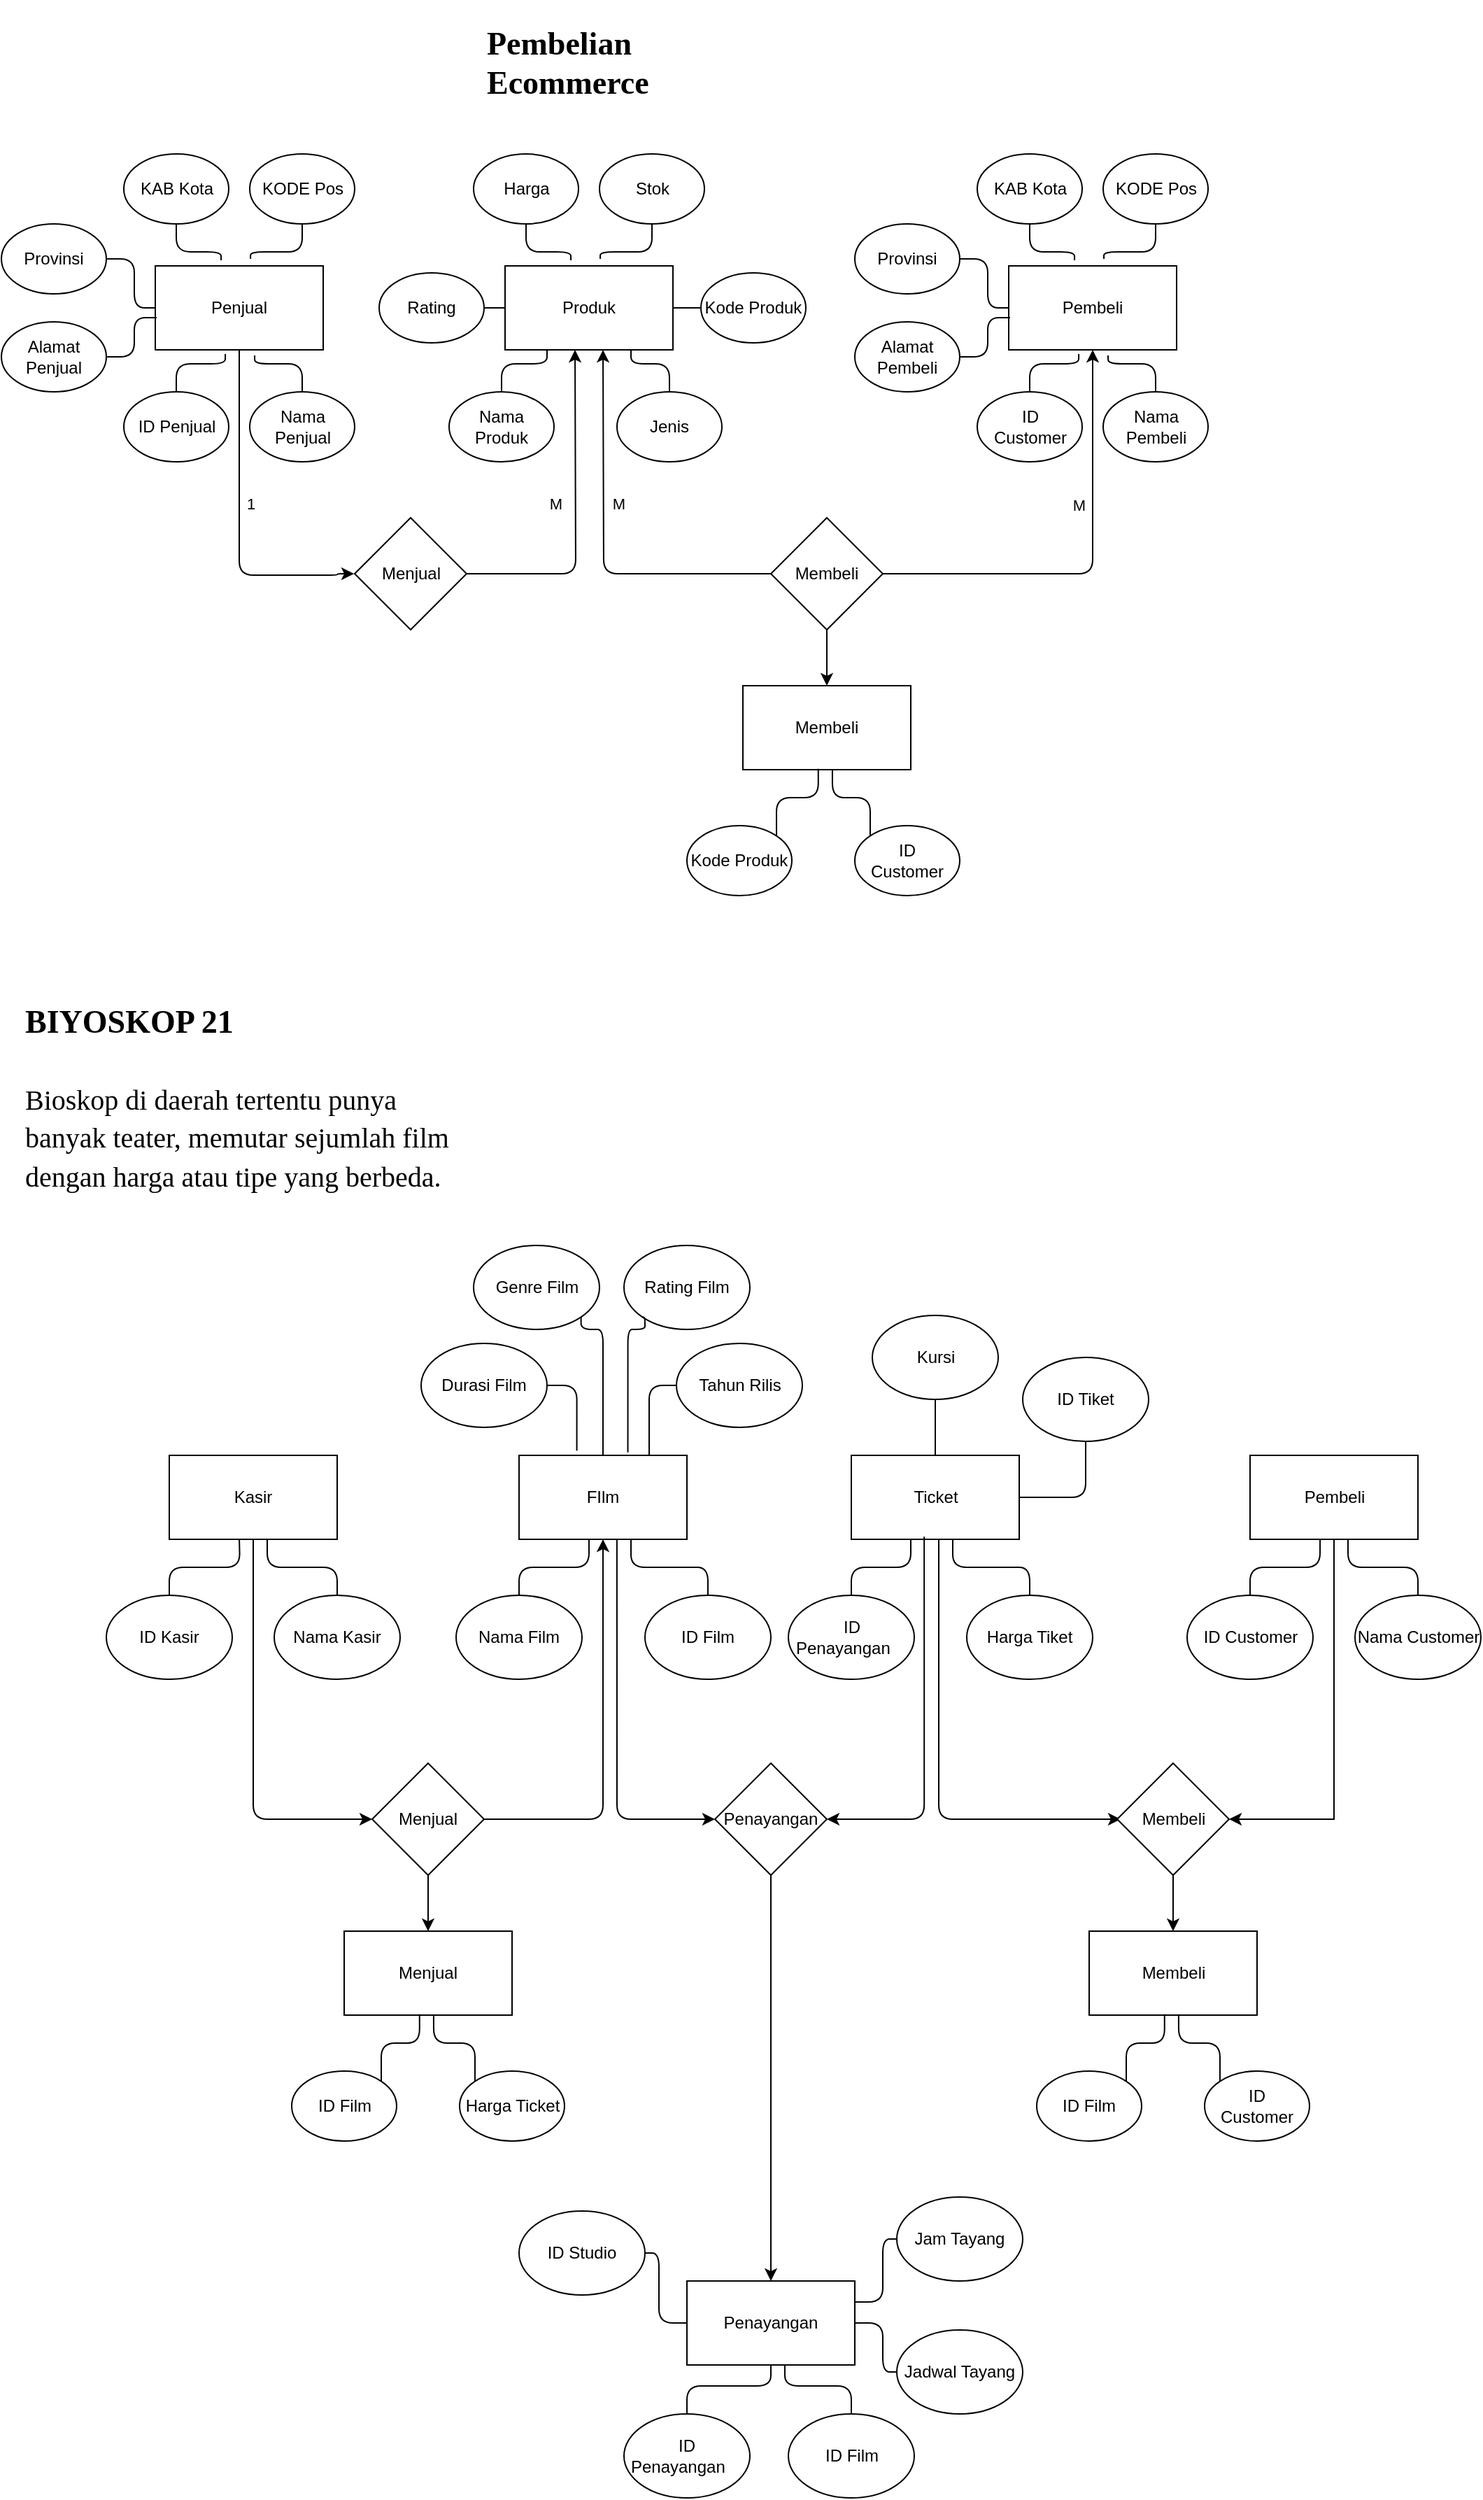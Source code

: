 <mxfile version="24.0.0" type="github">
  <diagram name="Page-1" id="79oRfjms0OCHbmcxYFP_">
    <mxGraphModel dx="1640" dy="943" grid="1" gridSize="10" guides="1" tooltips="1" connect="1" arrows="1" fold="1" page="1" pageScale="1" pageWidth="850" pageHeight="1100" math="0" shadow="0">
      <root>
        <mxCell id="0" />
        <mxCell id="1" parent="0" />
        <mxCell id="weETAlONGDyQjFe2pRTI-1" value="Pembelian Ecommerce" style="text;strokeColor=none;align=left;fillColor=none;html=1;verticalAlign=middle;whiteSpace=wrap;rounded=0;fontSize=23;fontFamily=Tahoma;fontStyle=1" vertex="1" parent="1">
          <mxGeometry x="375" y="60" width="220" height="90" as="geometry" />
        </mxCell>
        <mxCell id="weETAlONGDyQjFe2pRTI-2" value="Penjual" style="rounded=0;whiteSpace=wrap;html=1;" vertex="1" parent="1">
          <mxGeometry x="140" y="250" width="120" height="60" as="geometry" />
        </mxCell>
        <mxCell id="weETAlONGDyQjFe2pRTI-6" value="ID Penjual" style="ellipse;whiteSpace=wrap;html=1;" vertex="1" parent="1">
          <mxGeometry x="117.5" y="340" width="75" height="50" as="geometry" />
        </mxCell>
        <mxCell id="weETAlONGDyQjFe2pRTI-7" value="Nama Penjual" style="ellipse;whiteSpace=wrap;html=1;" vertex="1" parent="1">
          <mxGeometry x="207.5" y="340" width="75" height="50" as="geometry" />
        </mxCell>
        <mxCell id="weETAlONGDyQjFe2pRTI-8" value="Alamat Penjual" style="ellipse;whiteSpace=wrap;html=1;" vertex="1" parent="1">
          <mxGeometry x="30" y="290" width="75" height="50" as="geometry" />
        </mxCell>
        <mxCell id="weETAlONGDyQjFe2pRTI-24" style="edgeStyle=orthogonalEdgeStyle;rounded=1;orthogonalLoop=1;jettySize=auto;html=1;endArrow=none;endFill=0;curved=0;" edge="1" parent="1" source="weETAlONGDyQjFe2pRTI-9" target="weETAlONGDyQjFe2pRTI-2">
          <mxGeometry relative="1" as="geometry" />
        </mxCell>
        <mxCell id="weETAlONGDyQjFe2pRTI-9" value="Provinsi&lt;span style=&quot;color: rgba(0, 0, 0, 0); font-family: monospace; font-size: 0px; text-align: start; text-wrap: nowrap;&quot;&gt;%3CmxGraphModel%3E%3Croot%3E%3CmxCell%20id%3D%220%22%2F%3E%3CmxCell%20id%3D%221%22%20parent%3D%220%22%2F%3E%3CmxCell%20id%3D%222%22%20value%3D%22Alamat%20Penjual%22%20style%3D%22ellipse%3BwhiteSpace%3Dwrap%3Bhtml%3D1%3B%22%20vertex%3D%221%22%20parent%3D%221%22%3E%3CmxGeometry%20x%3D%2242.5%22%20y%3D%22255%22%20width%3D%2275%22%20height%3D%2250%22%20as%3D%22geometry%22%2F%3E%3C%2FmxCell%3E%3C%2Froot%3E%3C%2FmxGraphModel%3E&lt;/span&gt;" style="ellipse;whiteSpace=wrap;html=1;" vertex="1" parent="1">
          <mxGeometry x="30" y="220" width="75" height="50" as="geometry" />
        </mxCell>
        <mxCell id="weETAlONGDyQjFe2pRTI-10" value="KAB Kota" style="ellipse;whiteSpace=wrap;html=1;" vertex="1" parent="1">
          <mxGeometry x="117.5" y="170" width="75" height="50" as="geometry" />
        </mxCell>
        <mxCell id="weETAlONGDyQjFe2pRTI-12" value="KODE Pos" style="ellipse;whiteSpace=wrap;html=1;" vertex="1" parent="1">
          <mxGeometry x="207.5" y="170" width="75" height="50" as="geometry" />
        </mxCell>
        <mxCell id="weETAlONGDyQjFe2pRTI-25" style="edgeStyle=orthogonalEdgeStyle;rounded=1;orthogonalLoop=1;jettySize=auto;html=1;entryX=0.008;entryY=0.617;entryDx=0;entryDy=0;entryPerimeter=0;endArrow=none;endFill=0;curved=0;" edge="1" parent="1" source="weETAlONGDyQjFe2pRTI-8" target="weETAlONGDyQjFe2pRTI-2">
          <mxGeometry relative="1" as="geometry" />
        </mxCell>
        <mxCell id="weETAlONGDyQjFe2pRTI-28" style="edgeStyle=orthogonalEdgeStyle;rounded=1;orthogonalLoop=1;jettySize=auto;html=1;exitX=0.5;exitY=1;exitDx=0;exitDy=0;entryX=0.392;entryY=-0.067;entryDx=0;entryDy=0;entryPerimeter=0;endArrow=none;endFill=0;curved=0;" edge="1" parent="1" source="weETAlONGDyQjFe2pRTI-10" target="weETAlONGDyQjFe2pRTI-2">
          <mxGeometry relative="1" as="geometry" />
        </mxCell>
        <mxCell id="weETAlONGDyQjFe2pRTI-29" style="edgeStyle=orthogonalEdgeStyle;rounded=1;orthogonalLoop=1;jettySize=auto;html=1;exitX=0.5;exitY=1;exitDx=0;exitDy=0;entryX=0.567;entryY=-0.083;entryDx=0;entryDy=0;entryPerimeter=0;endArrow=none;endFill=0;curved=0;" edge="1" parent="1" source="weETAlONGDyQjFe2pRTI-12" target="weETAlONGDyQjFe2pRTI-2">
          <mxGeometry relative="1" as="geometry" />
        </mxCell>
        <mxCell id="weETAlONGDyQjFe2pRTI-30" style="edgeStyle=orthogonalEdgeStyle;rounded=1;orthogonalLoop=1;jettySize=auto;html=1;exitX=0.5;exitY=0;exitDx=0;exitDy=0;entryX=0.592;entryY=1.067;entryDx=0;entryDy=0;entryPerimeter=0;endArrow=none;endFill=0;curved=0;" edge="1" parent="1" source="weETAlONGDyQjFe2pRTI-7" target="weETAlONGDyQjFe2pRTI-2">
          <mxGeometry relative="1" as="geometry" />
        </mxCell>
        <mxCell id="weETAlONGDyQjFe2pRTI-31" style="edgeStyle=orthogonalEdgeStyle;rounded=1;orthogonalLoop=1;jettySize=auto;html=1;exitX=0.5;exitY=0;exitDx=0;exitDy=0;entryX=0.417;entryY=1.05;entryDx=0;entryDy=0;entryPerimeter=0;endArrow=none;endFill=0;curved=0;" edge="1" parent="1" source="weETAlONGDyQjFe2pRTI-6" target="weETAlONGDyQjFe2pRTI-2">
          <mxGeometry relative="1" as="geometry" />
        </mxCell>
        <mxCell id="weETAlONGDyQjFe2pRTI-33" value="Produk" style="rounded=0;whiteSpace=wrap;html=1;" vertex="1" parent="1">
          <mxGeometry x="390" y="250" width="120" height="60" as="geometry" />
        </mxCell>
        <mxCell id="weETAlONGDyQjFe2pRTI-34" value="Nama Produk" style="ellipse;whiteSpace=wrap;html=1;" vertex="1" parent="1">
          <mxGeometry x="350" y="340" width="75" height="50" as="geometry" />
        </mxCell>
        <mxCell id="weETAlONGDyQjFe2pRTI-35" value="Jenis" style="ellipse;whiteSpace=wrap;html=1;" vertex="1" parent="1">
          <mxGeometry x="470" y="340" width="75" height="50" as="geometry" />
        </mxCell>
        <mxCell id="weETAlONGDyQjFe2pRTI-37" style="edgeStyle=orthogonalEdgeStyle;rounded=1;orthogonalLoop=1;jettySize=auto;html=1;endArrow=none;endFill=0;curved=0;" edge="1" parent="1" source="weETAlONGDyQjFe2pRTI-38" target="weETAlONGDyQjFe2pRTI-33">
          <mxGeometry relative="1" as="geometry" />
        </mxCell>
        <mxCell id="weETAlONGDyQjFe2pRTI-38" value="Rating" style="ellipse;whiteSpace=wrap;html=1;" vertex="1" parent="1">
          <mxGeometry x="300" y="255" width="75" height="50" as="geometry" />
        </mxCell>
        <mxCell id="weETAlONGDyQjFe2pRTI-39" value="Harga" style="ellipse;whiteSpace=wrap;html=1;" vertex="1" parent="1">
          <mxGeometry x="367.5" y="170" width="75" height="50" as="geometry" />
        </mxCell>
        <mxCell id="weETAlONGDyQjFe2pRTI-40" value="Stok" style="ellipse;whiteSpace=wrap;html=1;" vertex="1" parent="1">
          <mxGeometry x="457.5" y="170" width="75" height="50" as="geometry" />
        </mxCell>
        <mxCell id="weETAlONGDyQjFe2pRTI-42" style="edgeStyle=orthogonalEdgeStyle;rounded=1;orthogonalLoop=1;jettySize=auto;html=1;exitX=0.5;exitY=1;exitDx=0;exitDy=0;entryX=0.392;entryY=-0.067;entryDx=0;entryDy=0;entryPerimeter=0;endArrow=none;endFill=0;curved=0;" edge="1" parent="1" source="weETAlONGDyQjFe2pRTI-39" target="weETAlONGDyQjFe2pRTI-33">
          <mxGeometry relative="1" as="geometry" />
        </mxCell>
        <mxCell id="weETAlONGDyQjFe2pRTI-43" style="edgeStyle=orthogonalEdgeStyle;rounded=1;orthogonalLoop=1;jettySize=auto;html=1;exitX=0.5;exitY=1;exitDx=0;exitDy=0;entryX=0.567;entryY=-0.083;entryDx=0;entryDy=0;entryPerimeter=0;endArrow=none;endFill=0;curved=0;" edge="1" parent="1" source="weETAlONGDyQjFe2pRTI-40" target="weETAlONGDyQjFe2pRTI-33">
          <mxGeometry relative="1" as="geometry" />
        </mxCell>
        <mxCell id="weETAlONGDyQjFe2pRTI-44" style="edgeStyle=orthogonalEdgeStyle;rounded=1;orthogonalLoop=1;jettySize=auto;html=1;exitX=0.5;exitY=0;exitDx=0;exitDy=0;entryX=0.75;entryY=1;entryDx=0;entryDy=0;endArrow=none;endFill=0;curved=0;" edge="1" parent="1" source="weETAlONGDyQjFe2pRTI-35" target="weETAlONGDyQjFe2pRTI-33">
          <mxGeometry relative="1" as="geometry" />
        </mxCell>
        <mxCell id="weETAlONGDyQjFe2pRTI-45" style="edgeStyle=orthogonalEdgeStyle;rounded=1;orthogonalLoop=1;jettySize=auto;html=1;exitX=0.5;exitY=0;exitDx=0;exitDy=0;entryX=0.25;entryY=1;entryDx=0;entryDy=0;endArrow=none;endFill=0;curved=0;" edge="1" parent="1" source="weETAlONGDyQjFe2pRTI-34" target="weETAlONGDyQjFe2pRTI-33">
          <mxGeometry relative="1" as="geometry" />
        </mxCell>
        <mxCell id="weETAlONGDyQjFe2pRTI-47" style="edgeStyle=orthogonalEdgeStyle;rounded=1;orthogonalLoop=1;jettySize=auto;html=1;exitX=0;exitY=0.5;exitDx=0;exitDy=0;entryX=1;entryY=0.5;entryDx=0;entryDy=0;endArrow=none;endFill=0;curved=0;" edge="1" parent="1" source="weETAlONGDyQjFe2pRTI-46" target="weETAlONGDyQjFe2pRTI-33">
          <mxGeometry relative="1" as="geometry" />
        </mxCell>
        <mxCell id="weETAlONGDyQjFe2pRTI-46" value="Kode Produk" style="ellipse;whiteSpace=wrap;html=1;" vertex="1" parent="1">
          <mxGeometry x="530" y="255" width="75" height="50" as="geometry" />
        </mxCell>
        <mxCell id="weETAlONGDyQjFe2pRTI-48" value="Pembeli" style="rounded=0;whiteSpace=wrap;html=1;" vertex="1" parent="1">
          <mxGeometry x="750" y="250" width="120" height="60" as="geometry" />
        </mxCell>
        <mxCell id="weETAlONGDyQjFe2pRTI-49" value="ID &lt;br&gt;Customer" style="ellipse;whiteSpace=wrap;html=1;" vertex="1" parent="1">
          <mxGeometry x="727.5" y="340" width="75" height="50" as="geometry" />
        </mxCell>
        <mxCell id="weETAlONGDyQjFe2pRTI-50" value="Nama Pembeli" style="ellipse;whiteSpace=wrap;html=1;" vertex="1" parent="1">
          <mxGeometry x="817.5" y="340" width="75" height="50" as="geometry" />
        </mxCell>
        <mxCell id="weETAlONGDyQjFe2pRTI-51" value="Alamat Pembeli" style="ellipse;whiteSpace=wrap;html=1;" vertex="1" parent="1">
          <mxGeometry x="640" y="290" width="75" height="50" as="geometry" />
        </mxCell>
        <mxCell id="weETAlONGDyQjFe2pRTI-52" style="edgeStyle=orthogonalEdgeStyle;rounded=1;orthogonalLoop=1;jettySize=auto;html=1;endArrow=none;endFill=0;curved=0;" edge="1" parent="1" source="weETAlONGDyQjFe2pRTI-53" target="weETAlONGDyQjFe2pRTI-48">
          <mxGeometry relative="1" as="geometry" />
        </mxCell>
        <mxCell id="weETAlONGDyQjFe2pRTI-53" value="Provinsi&lt;span style=&quot;color: rgba(0, 0, 0, 0); font-family: monospace; font-size: 0px; text-align: start; text-wrap: nowrap;&quot;&gt;%3CmxGraphModel%3E%3Croot%3E%3CmxCell%20id%3D%220%22%2F%3E%3CmxCell%20id%3D%221%22%20parent%3D%220%22%2F%3E%3CmxCell%20id%3D%222%22%20value%3D%22Alamat%20Penjual%22%20style%3D%22ellipse%3BwhiteSpace%3Dwrap%3Bhtml%3D1%3B%22%20vertex%3D%221%22%20parent%3D%221%22%3E%3CmxGeometry%20x%3D%2242.5%22%20y%3D%22255%22%20width%3D%2275%22%20height%3D%2250%22%20as%3D%22geometry%22%2F%3E%3C%2FmxCell%3E%3C%2Froot%3E%3C%2FmxGraphModel%3E&lt;/span&gt;" style="ellipse;whiteSpace=wrap;html=1;" vertex="1" parent="1">
          <mxGeometry x="640" y="220" width="75" height="50" as="geometry" />
        </mxCell>
        <mxCell id="weETAlONGDyQjFe2pRTI-54" value="KAB Kota" style="ellipse;whiteSpace=wrap;html=1;" vertex="1" parent="1">
          <mxGeometry x="727.5" y="170" width="75" height="50" as="geometry" />
        </mxCell>
        <mxCell id="weETAlONGDyQjFe2pRTI-55" value="KODE Pos" style="ellipse;whiteSpace=wrap;html=1;" vertex="1" parent="1">
          <mxGeometry x="817.5" y="170" width="75" height="50" as="geometry" />
        </mxCell>
        <mxCell id="weETAlONGDyQjFe2pRTI-56" style="edgeStyle=orthogonalEdgeStyle;rounded=1;orthogonalLoop=1;jettySize=auto;html=1;entryX=0.008;entryY=0.617;entryDx=0;entryDy=0;entryPerimeter=0;endArrow=none;endFill=0;curved=0;" edge="1" parent="1" source="weETAlONGDyQjFe2pRTI-51" target="weETAlONGDyQjFe2pRTI-48">
          <mxGeometry relative="1" as="geometry" />
        </mxCell>
        <mxCell id="weETAlONGDyQjFe2pRTI-57" style="edgeStyle=orthogonalEdgeStyle;rounded=1;orthogonalLoop=1;jettySize=auto;html=1;exitX=0.5;exitY=1;exitDx=0;exitDy=0;entryX=0.392;entryY=-0.067;entryDx=0;entryDy=0;entryPerimeter=0;endArrow=none;endFill=0;curved=0;" edge="1" parent="1" source="weETAlONGDyQjFe2pRTI-54" target="weETAlONGDyQjFe2pRTI-48">
          <mxGeometry relative="1" as="geometry" />
        </mxCell>
        <mxCell id="weETAlONGDyQjFe2pRTI-58" style="edgeStyle=orthogonalEdgeStyle;rounded=1;orthogonalLoop=1;jettySize=auto;html=1;exitX=0.5;exitY=1;exitDx=0;exitDy=0;entryX=0.567;entryY=-0.083;entryDx=0;entryDy=0;entryPerimeter=0;endArrow=none;endFill=0;curved=0;" edge="1" parent="1" source="weETAlONGDyQjFe2pRTI-55" target="weETAlONGDyQjFe2pRTI-48">
          <mxGeometry relative="1" as="geometry" />
        </mxCell>
        <mxCell id="weETAlONGDyQjFe2pRTI-59" style="edgeStyle=orthogonalEdgeStyle;rounded=1;orthogonalLoop=1;jettySize=auto;html=1;exitX=0.5;exitY=0;exitDx=0;exitDy=0;entryX=0.592;entryY=1.067;entryDx=0;entryDy=0;entryPerimeter=0;endArrow=none;endFill=0;curved=0;" edge="1" parent="1" source="weETAlONGDyQjFe2pRTI-50" target="weETAlONGDyQjFe2pRTI-48">
          <mxGeometry relative="1" as="geometry" />
        </mxCell>
        <mxCell id="weETAlONGDyQjFe2pRTI-60" style="edgeStyle=orthogonalEdgeStyle;rounded=1;orthogonalLoop=1;jettySize=auto;html=1;exitX=0.5;exitY=0;exitDx=0;exitDy=0;entryX=0.417;entryY=1.05;entryDx=0;entryDy=0;entryPerimeter=0;endArrow=none;endFill=0;curved=0;" edge="1" parent="1" source="weETAlONGDyQjFe2pRTI-49" target="weETAlONGDyQjFe2pRTI-48">
          <mxGeometry relative="1" as="geometry" />
        </mxCell>
        <mxCell id="weETAlONGDyQjFe2pRTI-62" style="edgeStyle=orthogonalEdgeStyle;rounded=1;orthogonalLoop=1;jettySize=auto;html=1;entryX=0.5;entryY=1;entryDx=0;entryDy=0;endArrow=none;endFill=0;curved=0;startArrow=classic;startFill=1;fontSize=15;" edge="1" parent="1" target="weETAlONGDyQjFe2pRTI-2">
          <mxGeometry relative="1" as="geometry">
            <mxPoint x="282" y="470" as="sourcePoint" />
            <Array as="points">
              <mxPoint x="270" y="470" />
              <mxPoint x="270" y="471" />
              <mxPoint x="200" y="471" />
            </Array>
          </mxGeometry>
        </mxCell>
        <mxCell id="weETAlONGDyQjFe2pRTI-69" value="1" style="edgeLabel;html=1;align=center;verticalAlign=middle;resizable=0;points=[];" vertex="1" connectable="0" parent="weETAlONGDyQjFe2pRTI-62">
          <mxGeometry x="-0.81" y="-1" relative="1" as="geometry">
            <mxPoint x="-52" y="-50" as="offset" />
          </mxGeometry>
        </mxCell>
        <mxCell id="weETAlONGDyQjFe2pRTI-61" value="Menjual" style="rhombus;whiteSpace=wrap;html=1;" vertex="1" parent="1">
          <mxGeometry x="282.5" y="430" width="80" height="80" as="geometry" />
        </mxCell>
        <mxCell id="weETAlONGDyQjFe2pRTI-65" style="edgeStyle=orthogonalEdgeStyle;rounded=1;orthogonalLoop=1;jettySize=auto;html=1;exitX=1;exitY=0.5;exitDx=0;exitDy=0;entryX=0.5;entryY=1;entryDx=0;entryDy=0;endArrow=classic;endFill=1;curved=0;startArrow=none;startFill=0;" edge="1" parent="1" source="weETAlONGDyQjFe2pRTI-64" target="weETAlONGDyQjFe2pRTI-48">
          <mxGeometry relative="1" as="geometry" />
        </mxCell>
        <mxCell id="weETAlONGDyQjFe2pRTI-75" value="M" style="edgeLabel;html=1;align=center;verticalAlign=middle;resizable=0;points=[];" vertex="1" connectable="0" parent="weETAlONGDyQjFe2pRTI-65">
          <mxGeometry x="0.284" y="1" relative="1" as="geometry">
            <mxPoint x="-9" as="offset" />
          </mxGeometry>
        </mxCell>
        <mxCell id="weETAlONGDyQjFe2pRTI-66" style="edgeStyle=orthogonalEdgeStyle;rounded=1;orthogonalLoop=1;jettySize=auto;html=1;exitX=0;exitY=0.5;exitDx=0;exitDy=0;curved=0;endArrow=classic;endFill=1;startArrow=none;startFill=0;" edge="1" parent="1" source="weETAlONGDyQjFe2pRTI-64">
          <mxGeometry relative="1" as="geometry">
            <mxPoint x="460" y="310" as="targetPoint" />
          </mxGeometry>
        </mxCell>
        <mxCell id="weETAlONGDyQjFe2pRTI-74" value="M" style="edgeLabel;html=1;align=center;verticalAlign=middle;resizable=0;points=[];" vertex="1" connectable="0" parent="weETAlONGDyQjFe2pRTI-66">
          <mxGeometry x="0.213" y="1" relative="1" as="geometry">
            <mxPoint x="11" as="offset" />
          </mxGeometry>
        </mxCell>
        <mxCell id="weETAlONGDyQjFe2pRTI-79" style="edgeStyle=orthogonalEdgeStyle;rounded=0;orthogonalLoop=1;jettySize=auto;html=1;exitX=0.5;exitY=1;exitDx=0;exitDy=0;" edge="1" parent="1" source="weETAlONGDyQjFe2pRTI-64" target="weETAlONGDyQjFe2pRTI-76">
          <mxGeometry relative="1" as="geometry" />
        </mxCell>
        <mxCell id="weETAlONGDyQjFe2pRTI-64" value="Membeli" style="rhombus;whiteSpace=wrap;html=1;" vertex="1" parent="1">
          <mxGeometry x="580" y="430" width="80" height="80" as="geometry" />
        </mxCell>
        <mxCell id="weETAlONGDyQjFe2pRTI-67" style="edgeStyle=orthogonalEdgeStyle;rounded=1;orthogonalLoop=1;jettySize=auto;html=1;exitX=1;exitY=0.5;exitDx=0;exitDy=0;endArrow=classic;endFill=1;curved=0;" edge="1" parent="1" source="weETAlONGDyQjFe2pRTI-61">
          <mxGeometry relative="1" as="geometry">
            <mxPoint x="440" y="310" as="targetPoint" />
          </mxGeometry>
        </mxCell>
        <mxCell id="weETAlONGDyQjFe2pRTI-71" value="M" style="edgeLabel;html=1;align=center;verticalAlign=middle;resizable=0;points=[];" vertex="1" connectable="0" parent="weETAlONGDyQjFe2pRTI-67">
          <mxGeometry x="-0.878" y="-1" relative="1" as="geometry">
            <mxPoint x="49" y="-51" as="offset" />
          </mxGeometry>
        </mxCell>
        <mxCell id="weETAlONGDyQjFe2pRTI-76" value="Membeli" style="rounded=0;whiteSpace=wrap;html=1;" vertex="1" parent="1">
          <mxGeometry x="560" y="550" width="120" height="60" as="geometry" />
        </mxCell>
        <mxCell id="weETAlONGDyQjFe2pRTI-77" value="ID&lt;br&gt;Customer" style="ellipse;whiteSpace=wrap;html=1;" vertex="1" parent="1">
          <mxGeometry x="640" y="650" width="75" height="50" as="geometry" />
        </mxCell>
        <mxCell id="weETAlONGDyQjFe2pRTI-78" value="Kode Produk" style="ellipse;whiteSpace=wrap;html=1;" vertex="1" parent="1">
          <mxGeometry x="520" y="650" width="75" height="50" as="geometry" />
        </mxCell>
        <mxCell id="weETAlONGDyQjFe2pRTI-80" style="edgeStyle=orthogonalEdgeStyle;rounded=1;orthogonalLoop=1;jettySize=auto;html=1;exitX=1;exitY=0;exitDx=0;exitDy=0;entryX=0.449;entryY=0.99;entryDx=0;entryDy=0;entryPerimeter=0;curved=0;endArrow=none;endFill=0;" edge="1" parent="1" source="weETAlONGDyQjFe2pRTI-78" target="weETAlONGDyQjFe2pRTI-76">
          <mxGeometry relative="1" as="geometry" />
        </mxCell>
        <mxCell id="weETAlONGDyQjFe2pRTI-83" style="edgeStyle=orthogonalEdgeStyle;rounded=1;orthogonalLoop=1;jettySize=auto;html=1;exitX=0;exitY=0;exitDx=0;exitDy=0;entryX=0.533;entryY=1;entryDx=0;entryDy=0;entryPerimeter=0;curved=0;endArrow=none;endFill=0;" edge="1" parent="1" source="weETAlONGDyQjFe2pRTI-77" target="weETAlONGDyQjFe2pRTI-76">
          <mxGeometry relative="1" as="geometry" />
        </mxCell>
        <mxCell id="weETAlONGDyQjFe2pRTI-85" value="BIYOSKOP 21&lt;br&gt;&lt;br&gt;&lt;span style=&quot;font-weight: normal;&quot;&gt;&lt;font style=&quot;font-size: 20px;&quot;&gt;Bioskop di daerah tertentu punya banyak teater, memutar sejumlah film dengan harga atau tipe yang berbeda.&lt;/font&gt;&lt;/span&gt;" style="text;strokeColor=none;align=left;fillColor=none;html=1;verticalAlign=middle;whiteSpace=wrap;rounded=0;fontSize=23;fontFamily=Tahoma;fontStyle=1" vertex="1" parent="1">
          <mxGeometry x="45" y="730" width="330" height="230" as="geometry" />
        </mxCell>
        <mxCell id="weETAlONGDyQjFe2pRTI-86" value="Kasir" style="rounded=0;whiteSpace=wrap;html=1;" vertex="1" parent="1">
          <mxGeometry x="150" y="1100" width="120" height="60" as="geometry" />
        </mxCell>
        <mxCell id="weETAlONGDyQjFe2pRTI-93" value="" style="edgeStyle=orthogonalEdgeStyle;rounded=1;orthogonalLoop=1;jettySize=auto;html=1;curved=0;endArrow=none;endFill=0;" edge="1" parent="1" source="weETAlONGDyQjFe2pRTI-87" target="weETAlONGDyQjFe2pRTI-86">
          <mxGeometry relative="1" as="geometry">
            <Array as="points">
              <mxPoint x="270" y="1180" />
              <mxPoint x="220" y="1180" />
            </Array>
          </mxGeometry>
        </mxCell>
        <mxCell id="weETAlONGDyQjFe2pRTI-87" value="Nama Kasir" style="ellipse;whiteSpace=wrap;html=1;" vertex="1" parent="1">
          <mxGeometry x="225" y="1200" width="90" height="60" as="geometry" />
        </mxCell>
        <mxCell id="weETAlONGDyQjFe2pRTI-88" value="ID Kasir" style="ellipse;whiteSpace=wrap;html=1;" vertex="1" parent="1">
          <mxGeometry x="105" y="1200" width="90" height="60" as="geometry" />
        </mxCell>
        <mxCell id="weETAlONGDyQjFe2pRTI-92" style="edgeStyle=orthogonalEdgeStyle;rounded=1;orthogonalLoop=1;jettySize=auto;html=1;exitX=0.5;exitY=0;exitDx=0;exitDy=0;entryX=0.417;entryY=1;entryDx=0;entryDy=0;entryPerimeter=0;curved=0;endArrow=none;endFill=0;" edge="1" parent="1" source="weETAlONGDyQjFe2pRTI-88">
          <mxGeometry relative="1" as="geometry">
            <mxPoint x="200.04" y="1160" as="targetPoint" />
          </mxGeometry>
        </mxCell>
        <mxCell id="weETAlONGDyQjFe2pRTI-95" value="Pembeli" style="rounded=0;whiteSpace=wrap;html=1;" vertex="1" parent="1">
          <mxGeometry x="922.5" y="1100" width="120" height="60" as="geometry" />
        </mxCell>
        <mxCell id="weETAlONGDyQjFe2pRTI-96" value="" style="edgeStyle=orthogonalEdgeStyle;rounded=1;orthogonalLoop=1;jettySize=auto;html=1;curved=0;endArrow=none;endFill=0;" edge="1" parent="1" source="weETAlONGDyQjFe2pRTI-97" target="weETAlONGDyQjFe2pRTI-95">
          <mxGeometry relative="1" as="geometry">
            <Array as="points">
              <mxPoint x="1042.5" y="1180" />
              <mxPoint x="992.5" y="1180" />
            </Array>
          </mxGeometry>
        </mxCell>
        <mxCell id="weETAlONGDyQjFe2pRTI-97" value="Nama Customer" style="ellipse;whiteSpace=wrap;html=1;" vertex="1" parent="1">
          <mxGeometry x="997.5" y="1200" width="90" height="60" as="geometry" />
        </mxCell>
        <mxCell id="weETAlONGDyQjFe2pRTI-98" value="ID Customer" style="ellipse;whiteSpace=wrap;html=1;" vertex="1" parent="1">
          <mxGeometry x="877.5" y="1200" width="90" height="60" as="geometry" />
        </mxCell>
        <mxCell id="weETAlONGDyQjFe2pRTI-99" style="edgeStyle=orthogonalEdgeStyle;rounded=1;orthogonalLoop=1;jettySize=auto;html=1;exitX=0.5;exitY=0;exitDx=0;exitDy=0;entryX=0.417;entryY=1;entryDx=0;entryDy=0;entryPerimeter=0;curved=0;endArrow=none;endFill=0;" edge="1" parent="1" source="weETAlONGDyQjFe2pRTI-98" target="weETAlONGDyQjFe2pRTI-95">
          <mxGeometry relative="1" as="geometry" />
        </mxCell>
        <mxCell id="weETAlONGDyQjFe2pRTI-101" value="FIlm" style="rounded=0;whiteSpace=wrap;html=1;" vertex="1" parent="1">
          <mxGeometry x="400" y="1100" width="120" height="60" as="geometry" />
        </mxCell>
        <mxCell id="weETAlONGDyQjFe2pRTI-106" value="ID Film" style="ellipse;whiteSpace=wrap;html=1;" vertex="1" parent="1">
          <mxGeometry x="490" y="1200" width="90" height="60" as="geometry" />
        </mxCell>
        <mxCell id="weETAlONGDyQjFe2pRTI-107" value="Nama Film" style="ellipse;whiteSpace=wrap;html=1;" vertex="1" parent="1">
          <mxGeometry x="355" y="1200" width="90" height="60" as="geometry" />
        </mxCell>
        <mxCell id="weETAlONGDyQjFe2pRTI-108" style="edgeStyle=orthogonalEdgeStyle;rounded=1;orthogonalLoop=1;jettySize=auto;html=1;exitX=0.5;exitY=0;exitDx=0;exitDy=0;curved=0;endArrow=none;endFill=0;" edge="1" parent="1" source="weETAlONGDyQjFe2pRTI-107" target="weETAlONGDyQjFe2pRTI-101">
          <mxGeometry relative="1" as="geometry">
            <mxPoint x="450" y="1160" as="targetPoint" />
            <Array as="points">
              <mxPoint x="400" y="1180" />
              <mxPoint x="450" y="1180" />
            </Array>
          </mxGeometry>
        </mxCell>
        <mxCell id="weETAlONGDyQjFe2pRTI-109" style="edgeStyle=orthogonalEdgeStyle;rounded=1;orthogonalLoop=1;jettySize=auto;html=1;exitX=0.5;exitY=0;exitDx=0;exitDy=0;curved=0;endArrow=none;endFill=0;" edge="1" parent="1" source="weETAlONGDyQjFe2pRTI-106">
          <mxGeometry relative="1" as="geometry">
            <mxPoint x="480" y="1160" as="targetPoint" />
            <Array as="points">
              <mxPoint x="520" y="1180" />
              <mxPoint x="480" y="1180" />
              <mxPoint x="480" y="1162" />
              <mxPoint x="481" y="1162" />
            </Array>
          </mxGeometry>
        </mxCell>
        <mxCell id="weETAlONGDyQjFe2pRTI-110" value="Durasi Film" style="ellipse;whiteSpace=wrap;html=1;" vertex="1" parent="1">
          <mxGeometry x="330" y="1020" width="90" height="60" as="geometry" />
        </mxCell>
        <mxCell id="weETAlONGDyQjFe2pRTI-111" style="edgeStyle=orthogonalEdgeStyle;rounded=1;orthogonalLoop=1;jettySize=auto;html=1;exitX=1;exitY=0.5;exitDx=0;exitDy=0;entryX=0.344;entryY=-0.056;entryDx=0;entryDy=0;entryPerimeter=0;endArrow=none;endFill=0;curved=0;" edge="1" parent="1" source="weETAlONGDyQjFe2pRTI-110" target="weETAlONGDyQjFe2pRTI-101">
          <mxGeometry relative="1" as="geometry" />
        </mxCell>
        <mxCell id="weETAlONGDyQjFe2pRTI-113" style="edgeStyle=orthogonalEdgeStyle;rounded=1;orthogonalLoop=1;jettySize=auto;html=1;exitX=1;exitY=1;exitDx=0;exitDy=0;endArrow=none;endFill=0;curved=0;" edge="1" parent="1" source="weETAlONGDyQjFe2pRTI-112" target="weETAlONGDyQjFe2pRTI-101">
          <mxGeometry relative="1" as="geometry">
            <Array as="points">
              <mxPoint x="444" y="1010" />
              <mxPoint x="460" y="1010" />
            </Array>
          </mxGeometry>
        </mxCell>
        <mxCell id="weETAlONGDyQjFe2pRTI-112" value="Genre Film" style="ellipse;whiteSpace=wrap;html=1;" vertex="1" parent="1">
          <mxGeometry x="367.5" y="950" width="90" height="60" as="geometry" />
        </mxCell>
        <mxCell id="weETAlONGDyQjFe2pRTI-114" value="Rating Film" style="ellipse;whiteSpace=wrap;html=1;" vertex="1" parent="1">
          <mxGeometry x="475" y="950" width="90" height="60" as="geometry" />
        </mxCell>
        <mxCell id="weETAlONGDyQjFe2pRTI-116" style="edgeStyle=orthogonalEdgeStyle;rounded=1;orthogonalLoop=1;jettySize=auto;html=1;exitX=0;exitY=1;exitDx=0;exitDy=0;entryX=0.648;entryY=-0.036;entryDx=0;entryDy=0;entryPerimeter=0;endArrow=none;endFill=0;curved=0;" edge="1" parent="1" source="weETAlONGDyQjFe2pRTI-114" target="weETAlONGDyQjFe2pRTI-101">
          <mxGeometry relative="1" as="geometry">
            <Array as="points">
              <mxPoint x="490" y="1001" />
              <mxPoint x="490" y="1010" />
              <mxPoint x="478" y="1010" />
            </Array>
          </mxGeometry>
        </mxCell>
        <mxCell id="weETAlONGDyQjFe2pRTI-119" style="edgeStyle=orthogonalEdgeStyle;rounded=1;orthogonalLoop=1;jettySize=auto;html=1;curved=0;endArrow=none;endFill=0;" edge="1" parent="1" source="weETAlONGDyQjFe2pRTI-117" target="weETAlONGDyQjFe2pRTI-101">
          <mxGeometry relative="1" as="geometry">
            <mxPoint x="500" y="1090" as="targetPoint" />
            <Array as="points">
              <mxPoint x="493" y="1050" />
            </Array>
          </mxGeometry>
        </mxCell>
        <mxCell id="weETAlONGDyQjFe2pRTI-117" value="Tahun Rilis" style="ellipse;whiteSpace=wrap;html=1;" vertex="1" parent="1">
          <mxGeometry x="512.5" y="1020" width="90" height="60" as="geometry" />
        </mxCell>
        <mxCell id="weETAlONGDyQjFe2pRTI-121" style="edgeStyle=orthogonalEdgeStyle;rounded=1;orthogonalLoop=1;jettySize=auto;html=1;exitX=0;exitY=0.5;exitDx=0;exitDy=0;entryX=0.5;entryY=1;entryDx=0;entryDy=0;curved=0;endArrow=none;endFill=0;startArrow=classic;startFill=1;" edge="1" parent="1" source="weETAlONGDyQjFe2pRTI-120" target="weETAlONGDyQjFe2pRTI-86">
          <mxGeometry relative="1" as="geometry" />
        </mxCell>
        <mxCell id="weETAlONGDyQjFe2pRTI-122" style="edgeStyle=orthogonalEdgeStyle;rounded=1;orthogonalLoop=1;jettySize=auto;html=1;entryX=0.5;entryY=1;entryDx=0;entryDy=0;endArrow=classic;endFill=1;startArrow=none;startFill=0;curved=0;" edge="1" parent="1" source="weETAlONGDyQjFe2pRTI-120" target="weETAlONGDyQjFe2pRTI-101">
          <mxGeometry relative="1" as="geometry" />
        </mxCell>
        <mxCell id="weETAlONGDyQjFe2pRTI-141" value="" style="edgeStyle=orthogonalEdgeStyle;rounded=0;orthogonalLoop=1;jettySize=auto;html=1;" edge="1" parent="1" source="weETAlONGDyQjFe2pRTI-120" target="weETAlONGDyQjFe2pRTI-136">
          <mxGeometry relative="1" as="geometry" />
        </mxCell>
        <mxCell id="weETAlONGDyQjFe2pRTI-120" value="Menjual" style="rhombus;whiteSpace=wrap;html=1;" vertex="1" parent="1">
          <mxGeometry x="295" y="1320" width="80" height="80" as="geometry" />
        </mxCell>
        <mxCell id="weETAlONGDyQjFe2pRTI-127" style="edgeStyle=orthogonalEdgeStyle;rounded=0;orthogonalLoop=1;jettySize=auto;html=1;exitX=1;exitY=0.5;exitDx=0;exitDy=0;entryX=0.5;entryY=1;entryDx=0;entryDy=0;endArrow=none;endFill=0;startArrow=classic;startFill=1;" edge="1" parent="1" source="weETAlONGDyQjFe2pRTI-123" target="weETAlONGDyQjFe2pRTI-95">
          <mxGeometry relative="1" as="geometry" />
        </mxCell>
        <mxCell id="weETAlONGDyQjFe2pRTI-135" value="" style="edgeStyle=orthogonalEdgeStyle;rounded=0;orthogonalLoop=1;jettySize=auto;html=1;" edge="1" parent="1" source="weETAlONGDyQjFe2pRTI-123" target="weETAlONGDyQjFe2pRTI-129">
          <mxGeometry relative="1" as="geometry" />
        </mxCell>
        <mxCell id="weETAlONGDyQjFe2pRTI-150" style="edgeStyle=orthogonalEdgeStyle;rounded=1;orthogonalLoop=1;jettySize=auto;html=1;exitX=0;exitY=0.5;exitDx=0;exitDy=0;entryX=0.5;entryY=1;entryDx=0;entryDy=0;endArrow=none;endFill=0;startArrow=classic;startFill=1;curved=0;" edge="1" parent="1">
          <mxGeometry relative="1" as="geometry">
            <mxPoint x="830" y="1360" as="sourcePoint" />
            <mxPoint x="700" y="1160" as="targetPoint" />
            <Array as="points">
              <mxPoint x="699.5" y="1360" />
            </Array>
          </mxGeometry>
        </mxCell>
        <mxCell id="weETAlONGDyQjFe2pRTI-123" value="Membeli" style="rhombus;whiteSpace=wrap;html=1;" vertex="1" parent="1">
          <mxGeometry x="827.5" y="1320" width="80" height="80" as="geometry" />
        </mxCell>
        <mxCell id="weETAlONGDyQjFe2pRTI-129" value="Membeli" style="rounded=0;whiteSpace=wrap;html=1;" vertex="1" parent="1">
          <mxGeometry x="807.5" y="1440" width="120" height="60" as="geometry" />
        </mxCell>
        <mxCell id="weETAlONGDyQjFe2pRTI-130" value="ID&lt;br&gt;Customer" style="ellipse;whiteSpace=wrap;html=1;" vertex="1" parent="1">
          <mxGeometry x="890" y="1540" width="75" height="50" as="geometry" />
        </mxCell>
        <mxCell id="weETAlONGDyQjFe2pRTI-131" value="ID Film" style="ellipse;whiteSpace=wrap;html=1;" vertex="1" parent="1">
          <mxGeometry x="770" y="1540" width="75" height="50" as="geometry" />
        </mxCell>
        <mxCell id="weETAlONGDyQjFe2pRTI-132" style="edgeStyle=orthogonalEdgeStyle;rounded=1;orthogonalLoop=1;jettySize=auto;html=1;exitX=1;exitY=0;exitDx=0;exitDy=0;entryX=0.449;entryY=0.99;entryDx=0;entryDy=0;entryPerimeter=0;curved=0;endArrow=none;endFill=0;" edge="1" parent="1" source="weETAlONGDyQjFe2pRTI-131" target="weETAlONGDyQjFe2pRTI-129">
          <mxGeometry relative="1" as="geometry" />
        </mxCell>
        <mxCell id="weETAlONGDyQjFe2pRTI-133" style="edgeStyle=orthogonalEdgeStyle;rounded=1;orthogonalLoop=1;jettySize=auto;html=1;exitX=0;exitY=0;exitDx=0;exitDy=0;entryX=0.533;entryY=1;entryDx=0;entryDy=0;entryPerimeter=0;curved=0;endArrow=none;endFill=0;" edge="1" parent="1" source="weETAlONGDyQjFe2pRTI-130" target="weETAlONGDyQjFe2pRTI-129">
          <mxGeometry relative="1" as="geometry" />
        </mxCell>
        <mxCell id="weETAlONGDyQjFe2pRTI-136" value="Menjual" style="rounded=0;whiteSpace=wrap;html=1;" vertex="1" parent="1">
          <mxGeometry x="275" y="1440" width="120" height="60" as="geometry" />
        </mxCell>
        <mxCell id="weETAlONGDyQjFe2pRTI-137" value="Harga Ticket" style="ellipse;whiteSpace=wrap;html=1;" vertex="1" parent="1">
          <mxGeometry x="357.5" y="1540" width="75" height="50" as="geometry" />
        </mxCell>
        <mxCell id="weETAlONGDyQjFe2pRTI-138" value="ID Film" style="ellipse;whiteSpace=wrap;html=1;" vertex="1" parent="1">
          <mxGeometry x="237.5" y="1540" width="75" height="50" as="geometry" />
        </mxCell>
        <mxCell id="weETAlONGDyQjFe2pRTI-139" style="edgeStyle=orthogonalEdgeStyle;rounded=1;orthogonalLoop=1;jettySize=auto;html=1;exitX=1;exitY=0;exitDx=0;exitDy=0;entryX=0.449;entryY=0.99;entryDx=0;entryDy=0;entryPerimeter=0;curved=0;endArrow=none;endFill=0;" edge="1" parent="1" source="weETAlONGDyQjFe2pRTI-138" target="weETAlONGDyQjFe2pRTI-136">
          <mxGeometry relative="1" as="geometry" />
        </mxCell>
        <mxCell id="weETAlONGDyQjFe2pRTI-140" style="edgeStyle=orthogonalEdgeStyle;rounded=1;orthogonalLoop=1;jettySize=auto;html=1;exitX=0;exitY=0;exitDx=0;exitDy=0;entryX=0.533;entryY=1;entryDx=0;entryDy=0;entryPerimeter=0;curved=0;endArrow=none;endFill=0;" edge="1" parent="1" source="weETAlONGDyQjFe2pRTI-137" target="weETAlONGDyQjFe2pRTI-136">
          <mxGeometry relative="1" as="geometry" />
        </mxCell>
        <mxCell id="weETAlONGDyQjFe2pRTI-143" value="Ticket" style="rounded=0;whiteSpace=wrap;html=1;" vertex="1" parent="1">
          <mxGeometry x="637.5" y="1100" width="120" height="60" as="geometry" />
        </mxCell>
        <mxCell id="weETAlONGDyQjFe2pRTI-144" value="Harga Tiket" style="ellipse;whiteSpace=wrap;html=1;" vertex="1" parent="1">
          <mxGeometry x="720" y="1200" width="90" height="60" as="geometry" />
        </mxCell>
        <mxCell id="weETAlONGDyQjFe2pRTI-145" value="ID Penayangan&lt;span style=&quot;white-space: pre;&quot;&gt;&#x9;&lt;/span&gt;" style="ellipse;whiteSpace=wrap;html=1;" vertex="1" parent="1">
          <mxGeometry x="592.5" y="1200" width="90" height="60" as="geometry" />
        </mxCell>
        <mxCell id="weETAlONGDyQjFe2pRTI-146" style="edgeStyle=orthogonalEdgeStyle;rounded=1;orthogonalLoop=1;jettySize=auto;html=1;exitX=0.5;exitY=0;exitDx=0;exitDy=0;curved=0;endArrow=none;endFill=0;" edge="1" parent="1" source="weETAlONGDyQjFe2pRTI-145" target="weETAlONGDyQjFe2pRTI-143">
          <mxGeometry relative="1" as="geometry">
            <mxPoint x="687.5" y="1160" as="targetPoint" />
            <Array as="points">
              <mxPoint x="637" y="1180" />
              <mxPoint x="680" y="1180" />
            </Array>
          </mxGeometry>
        </mxCell>
        <mxCell id="weETAlONGDyQjFe2pRTI-147" style="edgeStyle=orthogonalEdgeStyle;rounded=1;orthogonalLoop=1;jettySize=auto;html=1;exitX=0.5;exitY=0;exitDx=0;exitDy=0;curved=0;endArrow=none;endFill=0;" edge="1" parent="1" source="weETAlONGDyQjFe2pRTI-144">
          <mxGeometry relative="1" as="geometry">
            <mxPoint x="710" y="1160" as="targetPoint" />
            <Array as="points">
              <mxPoint x="750" y="1180" />
              <mxPoint x="710" y="1180" />
              <mxPoint x="710" y="1162" />
              <mxPoint x="711" y="1162" />
            </Array>
          </mxGeometry>
        </mxCell>
        <mxCell id="weETAlONGDyQjFe2pRTI-149" value="" style="edgeStyle=orthogonalEdgeStyle;rounded=0;orthogonalLoop=1;jettySize=auto;html=1;endArrow=none;endFill=0;" edge="1" parent="1" source="weETAlONGDyQjFe2pRTI-148" target="weETAlONGDyQjFe2pRTI-143">
          <mxGeometry relative="1" as="geometry" />
        </mxCell>
        <mxCell id="weETAlONGDyQjFe2pRTI-148" value="Kursi" style="ellipse;whiteSpace=wrap;html=1;" vertex="1" parent="1">
          <mxGeometry x="652.5" y="1000" width="90" height="60" as="geometry" />
        </mxCell>
        <mxCell id="weETAlONGDyQjFe2pRTI-151" value="Penayangan" style="rounded=0;whiteSpace=wrap;html=1;" vertex="1" parent="1">
          <mxGeometry x="520" y="1690" width="120" height="60" as="geometry" />
        </mxCell>
        <mxCell id="weETAlONGDyQjFe2pRTI-154" style="edgeStyle=orthogonalEdgeStyle;rounded=1;orthogonalLoop=1;jettySize=auto;html=1;exitX=0.5;exitY=0;exitDx=0;exitDy=0;entryX=0.5;entryY=1;entryDx=0;entryDy=0;endArrow=none;endFill=0;curved=0;" edge="1" parent="1" source="weETAlONGDyQjFe2pRTI-153" target="weETAlONGDyQjFe2pRTI-151">
          <mxGeometry relative="1" as="geometry" />
        </mxCell>
        <mxCell id="weETAlONGDyQjFe2pRTI-153" value="ID Penayangan&lt;span style=&quot;white-space: pre;&quot;&gt;&#x9;&lt;/span&gt;" style="ellipse;whiteSpace=wrap;html=1;" vertex="1" parent="1">
          <mxGeometry x="475" y="1785" width="90" height="60" as="geometry" />
        </mxCell>
        <mxCell id="weETAlONGDyQjFe2pRTI-155" value="ID Film" style="ellipse;whiteSpace=wrap;html=1;" vertex="1" parent="1">
          <mxGeometry x="592.5" y="1785" width="90" height="60" as="geometry" />
        </mxCell>
        <mxCell id="weETAlONGDyQjFe2pRTI-156" style="edgeStyle=orthogonalEdgeStyle;rounded=1;orthogonalLoop=1;jettySize=auto;html=1;exitX=0.5;exitY=0;exitDx=0;exitDy=0;entryX=0.583;entryY=1;entryDx=0;entryDy=0;entryPerimeter=0;curved=0;endArrow=none;endFill=0;" edge="1" parent="1" source="weETAlONGDyQjFe2pRTI-155" target="weETAlONGDyQjFe2pRTI-151">
          <mxGeometry relative="1" as="geometry" />
        </mxCell>
        <mxCell id="weETAlONGDyQjFe2pRTI-162" style="edgeStyle=orthogonalEdgeStyle;rounded=1;orthogonalLoop=1;jettySize=auto;html=1;exitX=0;exitY=0.5;exitDx=0;exitDy=0;entryX=1;entryY=0.5;entryDx=0;entryDy=0;endArrow=none;endFill=0;curved=0;" edge="1" parent="1" source="weETAlONGDyQjFe2pRTI-157" target="weETAlONGDyQjFe2pRTI-151">
          <mxGeometry relative="1" as="geometry">
            <Array as="points">
              <mxPoint x="660" y="1755" />
              <mxPoint x="660" y="1720" />
            </Array>
          </mxGeometry>
        </mxCell>
        <mxCell id="weETAlONGDyQjFe2pRTI-157" value="Jadwal Tayang" style="ellipse;whiteSpace=wrap;html=1;" vertex="1" parent="1">
          <mxGeometry x="670" y="1725" width="90" height="60" as="geometry" />
        </mxCell>
        <mxCell id="weETAlONGDyQjFe2pRTI-161" style="edgeStyle=orthogonalEdgeStyle;rounded=1;orthogonalLoop=1;jettySize=auto;html=1;exitX=0;exitY=0.5;exitDx=0;exitDy=0;entryX=1;entryY=0.25;entryDx=0;entryDy=0;endArrow=none;endFill=0;curved=0;" edge="1" parent="1" source="weETAlONGDyQjFe2pRTI-158" target="weETAlONGDyQjFe2pRTI-151">
          <mxGeometry relative="1" as="geometry">
            <Array as="points">
              <mxPoint x="660" y="1660" />
              <mxPoint x="660" y="1705" />
            </Array>
          </mxGeometry>
        </mxCell>
        <mxCell id="weETAlONGDyQjFe2pRTI-158" value="Jam Tayang" style="ellipse;whiteSpace=wrap;html=1;" vertex="1" parent="1">
          <mxGeometry x="670" y="1630" width="90" height="60" as="geometry" />
        </mxCell>
        <mxCell id="weETAlONGDyQjFe2pRTI-166" style="edgeStyle=orthogonalEdgeStyle;rounded=1;orthogonalLoop=1;jettySize=auto;html=1;exitX=1;exitY=0.5;exitDx=0;exitDy=0;entryX=0;entryY=0.5;entryDx=0;entryDy=0;endArrow=none;endFill=0;curved=0;" edge="1" parent="1" source="weETAlONGDyQjFe2pRTI-163">
          <mxGeometry relative="1" as="geometry">
            <mxPoint x="520" y="1720" as="targetPoint" />
            <Array as="points">
              <mxPoint x="500" y="1670" />
              <mxPoint x="500" y="1720" />
            </Array>
          </mxGeometry>
        </mxCell>
        <mxCell id="weETAlONGDyQjFe2pRTI-163" value="ID Studio" style="ellipse;whiteSpace=wrap;html=1;" vertex="1" parent="1">
          <mxGeometry x="400" y="1640" width="90" height="60" as="geometry" />
        </mxCell>
        <mxCell id="weETAlONGDyQjFe2pRTI-170" style="edgeStyle=orthogonalEdgeStyle;rounded=0;orthogonalLoop=1;jettySize=auto;html=1;exitX=0.5;exitY=1;exitDx=0;exitDy=0;entryX=0.5;entryY=0;entryDx=0;entryDy=0;" edge="1" parent="1" source="weETAlONGDyQjFe2pRTI-167" target="weETAlONGDyQjFe2pRTI-151">
          <mxGeometry relative="1" as="geometry" />
        </mxCell>
        <mxCell id="weETAlONGDyQjFe2pRTI-167" value="Penayangan" style="rhombus;whiteSpace=wrap;html=1;" vertex="1" parent="1">
          <mxGeometry x="540" y="1320" width="80" height="80" as="geometry" />
        </mxCell>
        <mxCell id="weETAlONGDyQjFe2pRTI-168" style="edgeStyle=orthogonalEdgeStyle;rounded=1;orthogonalLoop=1;jettySize=auto;html=1;exitX=0;exitY=0.5;exitDx=0;exitDy=0;entryX=0.583;entryY=1;entryDx=0;entryDy=0;entryPerimeter=0;endArrow=none;endFill=0;curved=0;startArrow=classic;startFill=1;" edge="1" parent="1" source="weETAlONGDyQjFe2pRTI-167" target="weETAlONGDyQjFe2pRTI-101">
          <mxGeometry relative="1" as="geometry" />
        </mxCell>
        <mxCell id="weETAlONGDyQjFe2pRTI-169" style="edgeStyle=orthogonalEdgeStyle;rounded=1;orthogonalLoop=1;jettySize=auto;html=1;exitX=1;exitY=0.5;exitDx=0;exitDy=0;entryX=0.434;entryY=0.969;entryDx=0;entryDy=0;entryPerimeter=0;endArrow=none;endFill=0;curved=0;startArrow=classic;startFill=1;" edge="1" parent="1" source="weETAlONGDyQjFe2pRTI-167" target="weETAlONGDyQjFe2pRTI-143">
          <mxGeometry relative="1" as="geometry" />
        </mxCell>
        <mxCell id="weETAlONGDyQjFe2pRTI-172" style="edgeStyle=orthogonalEdgeStyle;rounded=1;orthogonalLoop=1;jettySize=auto;html=1;exitX=0.5;exitY=1;exitDx=0;exitDy=0;entryX=1;entryY=0.5;entryDx=0;entryDy=0;endArrow=none;endFill=0;curved=0;" edge="1" parent="1" source="weETAlONGDyQjFe2pRTI-171" target="weETAlONGDyQjFe2pRTI-143">
          <mxGeometry relative="1" as="geometry" />
        </mxCell>
        <mxCell id="weETAlONGDyQjFe2pRTI-171" value="ID Tiket" style="ellipse;whiteSpace=wrap;html=1;" vertex="1" parent="1">
          <mxGeometry x="760" y="1030" width="90" height="60" as="geometry" />
        </mxCell>
      </root>
    </mxGraphModel>
  </diagram>
</mxfile>
